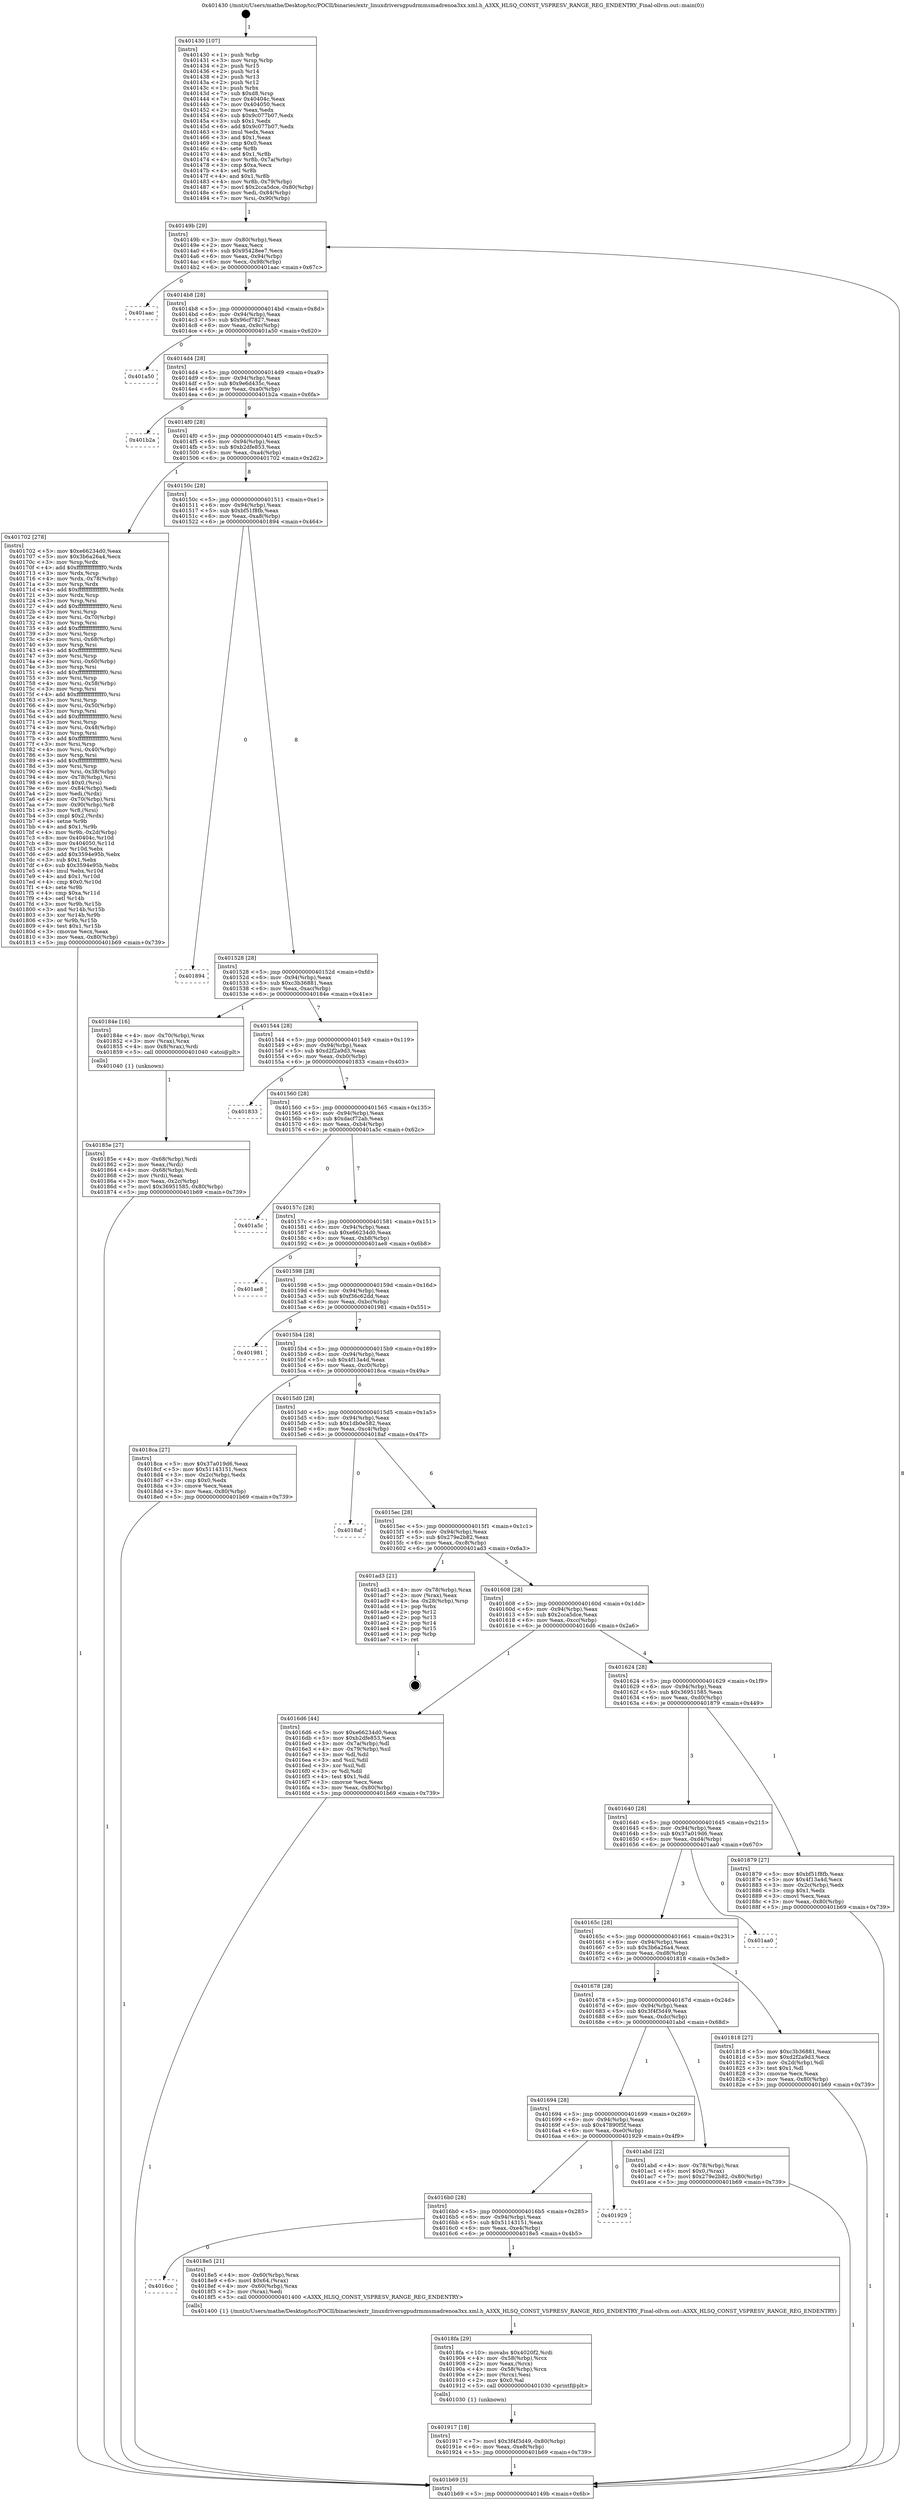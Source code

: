 digraph "0x401430" {
  label = "0x401430 (/mnt/c/Users/mathe/Desktop/tcc/POCII/binaries/extr_linuxdriversgpudrmmsmadrenoa3xx.xml.h_A3XX_HLSQ_CONST_VSPRESV_RANGE_REG_ENDENTRY_Final-ollvm.out::main(0))"
  labelloc = "t"
  node[shape=record]

  Entry [label="",width=0.3,height=0.3,shape=circle,fillcolor=black,style=filled]
  "0x40149b" [label="{
     0x40149b [29]\l
     | [instrs]\l
     &nbsp;&nbsp;0x40149b \<+3\>: mov -0x80(%rbp),%eax\l
     &nbsp;&nbsp;0x40149e \<+2\>: mov %eax,%ecx\l
     &nbsp;&nbsp;0x4014a0 \<+6\>: sub $0x95428ee7,%ecx\l
     &nbsp;&nbsp;0x4014a6 \<+6\>: mov %eax,-0x94(%rbp)\l
     &nbsp;&nbsp;0x4014ac \<+6\>: mov %ecx,-0x98(%rbp)\l
     &nbsp;&nbsp;0x4014b2 \<+6\>: je 0000000000401aac \<main+0x67c\>\l
  }"]
  "0x401aac" [label="{
     0x401aac\l
  }", style=dashed]
  "0x4014b8" [label="{
     0x4014b8 [28]\l
     | [instrs]\l
     &nbsp;&nbsp;0x4014b8 \<+5\>: jmp 00000000004014bd \<main+0x8d\>\l
     &nbsp;&nbsp;0x4014bd \<+6\>: mov -0x94(%rbp),%eax\l
     &nbsp;&nbsp;0x4014c3 \<+5\>: sub $0x96cf7827,%eax\l
     &nbsp;&nbsp;0x4014c8 \<+6\>: mov %eax,-0x9c(%rbp)\l
     &nbsp;&nbsp;0x4014ce \<+6\>: je 0000000000401a50 \<main+0x620\>\l
  }"]
  Exit [label="",width=0.3,height=0.3,shape=circle,fillcolor=black,style=filled,peripheries=2]
  "0x401a50" [label="{
     0x401a50\l
  }", style=dashed]
  "0x4014d4" [label="{
     0x4014d4 [28]\l
     | [instrs]\l
     &nbsp;&nbsp;0x4014d4 \<+5\>: jmp 00000000004014d9 \<main+0xa9\>\l
     &nbsp;&nbsp;0x4014d9 \<+6\>: mov -0x94(%rbp),%eax\l
     &nbsp;&nbsp;0x4014df \<+5\>: sub $0x9e6d435c,%eax\l
     &nbsp;&nbsp;0x4014e4 \<+6\>: mov %eax,-0xa0(%rbp)\l
     &nbsp;&nbsp;0x4014ea \<+6\>: je 0000000000401b2a \<main+0x6fa\>\l
  }"]
  "0x401917" [label="{
     0x401917 [18]\l
     | [instrs]\l
     &nbsp;&nbsp;0x401917 \<+7\>: movl $0x3f4f3d49,-0x80(%rbp)\l
     &nbsp;&nbsp;0x40191e \<+6\>: mov %eax,-0xe8(%rbp)\l
     &nbsp;&nbsp;0x401924 \<+5\>: jmp 0000000000401b69 \<main+0x739\>\l
  }"]
  "0x401b2a" [label="{
     0x401b2a\l
  }", style=dashed]
  "0x4014f0" [label="{
     0x4014f0 [28]\l
     | [instrs]\l
     &nbsp;&nbsp;0x4014f0 \<+5\>: jmp 00000000004014f5 \<main+0xc5\>\l
     &nbsp;&nbsp;0x4014f5 \<+6\>: mov -0x94(%rbp),%eax\l
     &nbsp;&nbsp;0x4014fb \<+5\>: sub $0xb2dfe853,%eax\l
     &nbsp;&nbsp;0x401500 \<+6\>: mov %eax,-0xa4(%rbp)\l
     &nbsp;&nbsp;0x401506 \<+6\>: je 0000000000401702 \<main+0x2d2\>\l
  }"]
  "0x4018fa" [label="{
     0x4018fa [29]\l
     | [instrs]\l
     &nbsp;&nbsp;0x4018fa \<+10\>: movabs $0x4020f2,%rdi\l
     &nbsp;&nbsp;0x401904 \<+4\>: mov -0x58(%rbp),%rcx\l
     &nbsp;&nbsp;0x401908 \<+2\>: mov %eax,(%rcx)\l
     &nbsp;&nbsp;0x40190a \<+4\>: mov -0x58(%rbp),%rcx\l
     &nbsp;&nbsp;0x40190e \<+2\>: mov (%rcx),%esi\l
     &nbsp;&nbsp;0x401910 \<+2\>: mov $0x0,%al\l
     &nbsp;&nbsp;0x401912 \<+5\>: call 0000000000401030 \<printf@plt\>\l
     | [calls]\l
     &nbsp;&nbsp;0x401030 \{1\} (unknown)\l
  }"]
  "0x401702" [label="{
     0x401702 [278]\l
     | [instrs]\l
     &nbsp;&nbsp;0x401702 \<+5\>: mov $0xe66234d0,%eax\l
     &nbsp;&nbsp;0x401707 \<+5\>: mov $0x3b6a26a4,%ecx\l
     &nbsp;&nbsp;0x40170c \<+3\>: mov %rsp,%rdx\l
     &nbsp;&nbsp;0x40170f \<+4\>: add $0xfffffffffffffff0,%rdx\l
     &nbsp;&nbsp;0x401713 \<+3\>: mov %rdx,%rsp\l
     &nbsp;&nbsp;0x401716 \<+4\>: mov %rdx,-0x78(%rbp)\l
     &nbsp;&nbsp;0x40171a \<+3\>: mov %rsp,%rdx\l
     &nbsp;&nbsp;0x40171d \<+4\>: add $0xfffffffffffffff0,%rdx\l
     &nbsp;&nbsp;0x401721 \<+3\>: mov %rdx,%rsp\l
     &nbsp;&nbsp;0x401724 \<+3\>: mov %rsp,%rsi\l
     &nbsp;&nbsp;0x401727 \<+4\>: add $0xfffffffffffffff0,%rsi\l
     &nbsp;&nbsp;0x40172b \<+3\>: mov %rsi,%rsp\l
     &nbsp;&nbsp;0x40172e \<+4\>: mov %rsi,-0x70(%rbp)\l
     &nbsp;&nbsp;0x401732 \<+3\>: mov %rsp,%rsi\l
     &nbsp;&nbsp;0x401735 \<+4\>: add $0xfffffffffffffff0,%rsi\l
     &nbsp;&nbsp;0x401739 \<+3\>: mov %rsi,%rsp\l
     &nbsp;&nbsp;0x40173c \<+4\>: mov %rsi,-0x68(%rbp)\l
     &nbsp;&nbsp;0x401740 \<+3\>: mov %rsp,%rsi\l
     &nbsp;&nbsp;0x401743 \<+4\>: add $0xfffffffffffffff0,%rsi\l
     &nbsp;&nbsp;0x401747 \<+3\>: mov %rsi,%rsp\l
     &nbsp;&nbsp;0x40174a \<+4\>: mov %rsi,-0x60(%rbp)\l
     &nbsp;&nbsp;0x40174e \<+3\>: mov %rsp,%rsi\l
     &nbsp;&nbsp;0x401751 \<+4\>: add $0xfffffffffffffff0,%rsi\l
     &nbsp;&nbsp;0x401755 \<+3\>: mov %rsi,%rsp\l
     &nbsp;&nbsp;0x401758 \<+4\>: mov %rsi,-0x58(%rbp)\l
     &nbsp;&nbsp;0x40175c \<+3\>: mov %rsp,%rsi\l
     &nbsp;&nbsp;0x40175f \<+4\>: add $0xfffffffffffffff0,%rsi\l
     &nbsp;&nbsp;0x401763 \<+3\>: mov %rsi,%rsp\l
     &nbsp;&nbsp;0x401766 \<+4\>: mov %rsi,-0x50(%rbp)\l
     &nbsp;&nbsp;0x40176a \<+3\>: mov %rsp,%rsi\l
     &nbsp;&nbsp;0x40176d \<+4\>: add $0xfffffffffffffff0,%rsi\l
     &nbsp;&nbsp;0x401771 \<+3\>: mov %rsi,%rsp\l
     &nbsp;&nbsp;0x401774 \<+4\>: mov %rsi,-0x48(%rbp)\l
     &nbsp;&nbsp;0x401778 \<+3\>: mov %rsp,%rsi\l
     &nbsp;&nbsp;0x40177b \<+4\>: add $0xfffffffffffffff0,%rsi\l
     &nbsp;&nbsp;0x40177f \<+3\>: mov %rsi,%rsp\l
     &nbsp;&nbsp;0x401782 \<+4\>: mov %rsi,-0x40(%rbp)\l
     &nbsp;&nbsp;0x401786 \<+3\>: mov %rsp,%rsi\l
     &nbsp;&nbsp;0x401789 \<+4\>: add $0xfffffffffffffff0,%rsi\l
     &nbsp;&nbsp;0x40178d \<+3\>: mov %rsi,%rsp\l
     &nbsp;&nbsp;0x401790 \<+4\>: mov %rsi,-0x38(%rbp)\l
     &nbsp;&nbsp;0x401794 \<+4\>: mov -0x78(%rbp),%rsi\l
     &nbsp;&nbsp;0x401798 \<+6\>: movl $0x0,(%rsi)\l
     &nbsp;&nbsp;0x40179e \<+6\>: mov -0x84(%rbp),%edi\l
     &nbsp;&nbsp;0x4017a4 \<+2\>: mov %edi,(%rdx)\l
     &nbsp;&nbsp;0x4017a6 \<+4\>: mov -0x70(%rbp),%rsi\l
     &nbsp;&nbsp;0x4017aa \<+7\>: mov -0x90(%rbp),%r8\l
     &nbsp;&nbsp;0x4017b1 \<+3\>: mov %r8,(%rsi)\l
     &nbsp;&nbsp;0x4017b4 \<+3\>: cmpl $0x2,(%rdx)\l
     &nbsp;&nbsp;0x4017b7 \<+4\>: setne %r9b\l
     &nbsp;&nbsp;0x4017bb \<+4\>: and $0x1,%r9b\l
     &nbsp;&nbsp;0x4017bf \<+4\>: mov %r9b,-0x2d(%rbp)\l
     &nbsp;&nbsp;0x4017c3 \<+8\>: mov 0x40404c,%r10d\l
     &nbsp;&nbsp;0x4017cb \<+8\>: mov 0x404050,%r11d\l
     &nbsp;&nbsp;0x4017d3 \<+3\>: mov %r10d,%ebx\l
     &nbsp;&nbsp;0x4017d6 \<+6\>: add $0x3594e95b,%ebx\l
     &nbsp;&nbsp;0x4017dc \<+3\>: sub $0x1,%ebx\l
     &nbsp;&nbsp;0x4017df \<+6\>: sub $0x3594e95b,%ebx\l
     &nbsp;&nbsp;0x4017e5 \<+4\>: imul %ebx,%r10d\l
     &nbsp;&nbsp;0x4017e9 \<+4\>: and $0x1,%r10d\l
     &nbsp;&nbsp;0x4017ed \<+4\>: cmp $0x0,%r10d\l
     &nbsp;&nbsp;0x4017f1 \<+4\>: sete %r9b\l
     &nbsp;&nbsp;0x4017f5 \<+4\>: cmp $0xa,%r11d\l
     &nbsp;&nbsp;0x4017f9 \<+4\>: setl %r14b\l
     &nbsp;&nbsp;0x4017fd \<+3\>: mov %r9b,%r15b\l
     &nbsp;&nbsp;0x401800 \<+3\>: and %r14b,%r15b\l
     &nbsp;&nbsp;0x401803 \<+3\>: xor %r14b,%r9b\l
     &nbsp;&nbsp;0x401806 \<+3\>: or %r9b,%r15b\l
     &nbsp;&nbsp;0x401809 \<+4\>: test $0x1,%r15b\l
     &nbsp;&nbsp;0x40180d \<+3\>: cmovne %ecx,%eax\l
     &nbsp;&nbsp;0x401810 \<+3\>: mov %eax,-0x80(%rbp)\l
     &nbsp;&nbsp;0x401813 \<+5\>: jmp 0000000000401b69 \<main+0x739\>\l
  }"]
  "0x40150c" [label="{
     0x40150c [28]\l
     | [instrs]\l
     &nbsp;&nbsp;0x40150c \<+5\>: jmp 0000000000401511 \<main+0xe1\>\l
     &nbsp;&nbsp;0x401511 \<+6\>: mov -0x94(%rbp),%eax\l
     &nbsp;&nbsp;0x401517 \<+5\>: sub $0xbf51f8fb,%eax\l
     &nbsp;&nbsp;0x40151c \<+6\>: mov %eax,-0xa8(%rbp)\l
     &nbsp;&nbsp;0x401522 \<+6\>: je 0000000000401894 \<main+0x464\>\l
  }"]
  "0x4016cc" [label="{
     0x4016cc\l
  }", style=dashed]
  "0x401894" [label="{
     0x401894\l
  }", style=dashed]
  "0x401528" [label="{
     0x401528 [28]\l
     | [instrs]\l
     &nbsp;&nbsp;0x401528 \<+5\>: jmp 000000000040152d \<main+0xfd\>\l
     &nbsp;&nbsp;0x40152d \<+6\>: mov -0x94(%rbp),%eax\l
     &nbsp;&nbsp;0x401533 \<+5\>: sub $0xc3b36881,%eax\l
     &nbsp;&nbsp;0x401538 \<+6\>: mov %eax,-0xac(%rbp)\l
     &nbsp;&nbsp;0x40153e \<+6\>: je 000000000040184e \<main+0x41e\>\l
  }"]
  "0x4018e5" [label="{
     0x4018e5 [21]\l
     | [instrs]\l
     &nbsp;&nbsp;0x4018e5 \<+4\>: mov -0x60(%rbp),%rax\l
     &nbsp;&nbsp;0x4018e9 \<+6\>: movl $0x64,(%rax)\l
     &nbsp;&nbsp;0x4018ef \<+4\>: mov -0x60(%rbp),%rax\l
     &nbsp;&nbsp;0x4018f3 \<+2\>: mov (%rax),%edi\l
     &nbsp;&nbsp;0x4018f5 \<+5\>: call 0000000000401400 \<A3XX_HLSQ_CONST_VSPRESV_RANGE_REG_ENDENTRY\>\l
     | [calls]\l
     &nbsp;&nbsp;0x401400 \{1\} (/mnt/c/Users/mathe/Desktop/tcc/POCII/binaries/extr_linuxdriversgpudrmmsmadrenoa3xx.xml.h_A3XX_HLSQ_CONST_VSPRESV_RANGE_REG_ENDENTRY_Final-ollvm.out::A3XX_HLSQ_CONST_VSPRESV_RANGE_REG_ENDENTRY)\l
  }"]
  "0x40184e" [label="{
     0x40184e [16]\l
     | [instrs]\l
     &nbsp;&nbsp;0x40184e \<+4\>: mov -0x70(%rbp),%rax\l
     &nbsp;&nbsp;0x401852 \<+3\>: mov (%rax),%rax\l
     &nbsp;&nbsp;0x401855 \<+4\>: mov 0x8(%rax),%rdi\l
     &nbsp;&nbsp;0x401859 \<+5\>: call 0000000000401040 \<atoi@plt\>\l
     | [calls]\l
     &nbsp;&nbsp;0x401040 \{1\} (unknown)\l
  }"]
  "0x401544" [label="{
     0x401544 [28]\l
     | [instrs]\l
     &nbsp;&nbsp;0x401544 \<+5\>: jmp 0000000000401549 \<main+0x119\>\l
     &nbsp;&nbsp;0x401549 \<+6\>: mov -0x94(%rbp),%eax\l
     &nbsp;&nbsp;0x40154f \<+5\>: sub $0xd2f2a9d3,%eax\l
     &nbsp;&nbsp;0x401554 \<+6\>: mov %eax,-0xb0(%rbp)\l
     &nbsp;&nbsp;0x40155a \<+6\>: je 0000000000401833 \<main+0x403\>\l
  }"]
  "0x4016b0" [label="{
     0x4016b0 [28]\l
     | [instrs]\l
     &nbsp;&nbsp;0x4016b0 \<+5\>: jmp 00000000004016b5 \<main+0x285\>\l
     &nbsp;&nbsp;0x4016b5 \<+6\>: mov -0x94(%rbp),%eax\l
     &nbsp;&nbsp;0x4016bb \<+5\>: sub $0x51143151,%eax\l
     &nbsp;&nbsp;0x4016c0 \<+6\>: mov %eax,-0xe4(%rbp)\l
     &nbsp;&nbsp;0x4016c6 \<+6\>: je 00000000004018e5 \<main+0x4b5\>\l
  }"]
  "0x401833" [label="{
     0x401833\l
  }", style=dashed]
  "0x401560" [label="{
     0x401560 [28]\l
     | [instrs]\l
     &nbsp;&nbsp;0x401560 \<+5\>: jmp 0000000000401565 \<main+0x135\>\l
     &nbsp;&nbsp;0x401565 \<+6\>: mov -0x94(%rbp),%eax\l
     &nbsp;&nbsp;0x40156b \<+5\>: sub $0xdacf72ab,%eax\l
     &nbsp;&nbsp;0x401570 \<+6\>: mov %eax,-0xb4(%rbp)\l
     &nbsp;&nbsp;0x401576 \<+6\>: je 0000000000401a5c \<main+0x62c\>\l
  }"]
  "0x401929" [label="{
     0x401929\l
  }", style=dashed]
  "0x401a5c" [label="{
     0x401a5c\l
  }", style=dashed]
  "0x40157c" [label="{
     0x40157c [28]\l
     | [instrs]\l
     &nbsp;&nbsp;0x40157c \<+5\>: jmp 0000000000401581 \<main+0x151\>\l
     &nbsp;&nbsp;0x401581 \<+6\>: mov -0x94(%rbp),%eax\l
     &nbsp;&nbsp;0x401587 \<+5\>: sub $0xe66234d0,%eax\l
     &nbsp;&nbsp;0x40158c \<+6\>: mov %eax,-0xb8(%rbp)\l
     &nbsp;&nbsp;0x401592 \<+6\>: je 0000000000401ae8 \<main+0x6b8\>\l
  }"]
  "0x401694" [label="{
     0x401694 [28]\l
     | [instrs]\l
     &nbsp;&nbsp;0x401694 \<+5\>: jmp 0000000000401699 \<main+0x269\>\l
     &nbsp;&nbsp;0x401699 \<+6\>: mov -0x94(%rbp),%eax\l
     &nbsp;&nbsp;0x40169f \<+5\>: sub $0x47890f5f,%eax\l
     &nbsp;&nbsp;0x4016a4 \<+6\>: mov %eax,-0xe0(%rbp)\l
     &nbsp;&nbsp;0x4016aa \<+6\>: je 0000000000401929 \<main+0x4f9\>\l
  }"]
  "0x401ae8" [label="{
     0x401ae8\l
  }", style=dashed]
  "0x401598" [label="{
     0x401598 [28]\l
     | [instrs]\l
     &nbsp;&nbsp;0x401598 \<+5\>: jmp 000000000040159d \<main+0x16d\>\l
     &nbsp;&nbsp;0x40159d \<+6\>: mov -0x94(%rbp),%eax\l
     &nbsp;&nbsp;0x4015a3 \<+5\>: sub $0xf36c62dd,%eax\l
     &nbsp;&nbsp;0x4015a8 \<+6\>: mov %eax,-0xbc(%rbp)\l
     &nbsp;&nbsp;0x4015ae \<+6\>: je 0000000000401981 \<main+0x551\>\l
  }"]
  "0x401abd" [label="{
     0x401abd [22]\l
     | [instrs]\l
     &nbsp;&nbsp;0x401abd \<+4\>: mov -0x78(%rbp),%rax\l
     &nbsp;&nbsp;0x401ac1 \<+6\>: movl $0x0,(%rax)\l
     &nbsp;&nbsp;0x401ac7 \<+7\>: movl $0x279e2b82,-0x80(%rbp)\l
     &nbsp;&nbsp;0x401ace \<+5\>: jmp 0000000000401b69 \<main+0x739\>\l
  }"]
  "0x401981" [label="{
     0x401981\l
  }", style=dashed]
  "0x4015b4" [label="{
     0x4015b4 [28]\l
     | [instrs]\l
     &nbsp;&nbsp;0x4015b4 \<+5\>: jmp 00000000004015b9 \<main+0x189\>\l
     &nbsp;&nbsp;0x4015b9 \<+6\>: mov -0x94(%rbp),%eax\l
     &nbsp;&nbsp;0x4015bf \<+5\>: sub $0x4f13a4d,%eax\l
     &nbsp;&nbsp;0x4015c4 \<+6\>: mov %eax,-0xc0(%rbp)\l
     &nbsp;&nbsp;0x4015ca \<+6\>: je 00000000004018ca \<main+0x49a\>\l
  }"]
  "0x40185e" [label="{
     0x40185e [27]\l
     | [instrs]\l
     &nbsp;&nbsp;0x40185e \<+4\>: mov -0x68(%rbp),%rdi\l
     &nbsp;&nbsp;0x401862 \<+2\>: mov %eax,(%rdi)\l
     &nbsp;&nbsp;0x401864 \<+4\>: mov -0x68(%rbp),%rdi\l
     &nbsp;&nbsp;0x401868 \<+2\>: mov (%rdi),%eax\l
     &nbsp;&nbsp;0x40186a \<+3\>: mov %eax,-0x2c(%rbp)\l
     &nbsp;&nbsp;0x40186d \<+7\>: movl $0x36951585,-0x80(%rbp)\l
     &nbsp;&nbsp;0x401874 \<+5\>: jmp 0000000000401b69 \<main+0x739\>\l
  }"]
  "0x4018ca" [label="{
     0x4018ca [27]\l
     | [instrs]\l
     &nbsp;&nbsp;0x4018ca \<+5\>: mov $0x37a019d6,%eax\l
     &nbsp;&nbsp;0x4018cf \<+5\>: mov $0x51143151,%ecx\l
     &nbsp;&nbsp;0x4018d4 \<+3\>: mov -0x2c(%rbp),%edx\l
     &nbsp;&nbsp;0x4018d7 \<+3\>: cmp $0x0,%edx\l
     &nbsp;&nbsp;0x4018da \<+3\>: cmove %ecx,%eax\l
     &nbsp;&nbsp;0x4018dd \<+3\>: mov %eax,-0x80(%rbp)\l
     &nbsp;&nbsp;0x4018e0 \<+5\>: jmp 0000000000401b69 \<main+0x739\>\l
  }"]
  "0x4015d0" [label="{
     0x4015d0 [28]\l
     | [instrs]\l
     &nbsp;&nbsp;0x4015d0 \<+5\>: jmp 00000000004015d5 \<main+0x1a5\>\l
     &nbsp;&nbsp;0x4015d5 \<+6\>: mov -0x94(%rbp),%eax\l
     &nbsp;&nbsp;0x4015db \<+5\>: sub $0x1db0e582,%eax\l
     &nbsp;&nbsp;0x4015e0 \<+6\>: mov %eax,-0xc4(%rbp)\l
     &nbsp;&nbsp;0x4015e6 \<+6\>: je 00000000004018af \<main+0x47f\>\l
  }"]
  "0x401678" [label="{
     0x401678 [28]\l
     | [instrs]\l
     &nbsp;&nbsp;0x401678 \<+5\>: jmp 000000000040167d \<main+0x24d\>\l
     &nbsp;&nbsp;0x40167d \<+6\>: mov -0x94(%rbp),%eax\l
     &nbsp;&nbsp;0x401683 \<+5\>: sub $0x3f4f3d49,%eax\l
     &nbsp;&nbsp;0x401688 \<+6\>: mov %eax,-0xdc(%rbp)\l
     &nbsp;&nbsp;0x40168e \<+6\>: je 0000000000401abd \<main+0x68d\>\l
  }"]
  "0x4018af" [label="{
     0x4018af\l
  }", style=dashed]
  "0x4015ec" [label="{
     0x4015ec [28]\l
     | [instrs]\l
     &nbsp;&nbsp;0x4015ec \<+5\>: jmp 00000000004015f1 \<main+0x1c1\>\l
     &nbsp;&nbsp;0x4015f1 \<+6\>: mov -0x94(%rbp),%eax\l
     &nbsp;&nbsp;0x4015f7 \<+5\>: sub $0x279e2b82,%eax\l
     &nbsp;&nbsp;0x4015fc \<+6\>: mov %eax,-0xc8(%rbp)\l
     &nbsp;&nbsp;0x401602 \<+6\>: je 0000000000401ad3 \<main+0x6a3\>\l
  }"]
  "0x401818" [label="{
     0x401818 [27]\l
     | [instrs]\l
     &nbsp;&nbsp;0x401818 \<+5\>: mov $0xc3b36881,%eax\l
     &nbsp;&nbsp;0x40181d \<+5\>: mov $0xd2f2a9d3,%ecx\l
     &nbsp;&nbsp;0x401822 \<+3\>: mov -0x2d(%rbp),%dl\l
     &nbsp;&nbsp;0x401825 \<+3\>: test $0x1,%dl\l
     &nbsp;&nbsp;0x401828 \<+3\>: cmovne %ecx,%eax\l
     &nbsp;&nbsp;0x40182b \<+3\>: mov %eax,-0x80(%rbp)\l
     &nbsp;&nbsp;0x40182e \<+5\>: jmp 0000000000401b69 \<main+0x739\>\l
  }"]
  "0x401ad3" [label="{
     0x401ad3 [21]\l
     | [instrs]\l
     &nbsp;&nbsp;0x401ad3 \<+4\>: mov -0x78(%rbp),%rax\l
     &nbsp;&nbsp;0x401ad7 \<+2\>: mov (%rax),%eax\l
     &nbsp;&nbsp;0x401ad9 \<+4\>: lea -0x28(%rbp),%rsp\l
     &nbsp;&nbsp;0x401add \<+1\>: pop %rbx\l
     &nbsp;&nbsp;0x401ade \<+2\>: pop %r12\l
     &nbsp;&nbsp;0x401ae0 \<+2\>: pop %r13\l
     &nbsp;&nbsp;0x401ae2 \<+2\>: pop %r14\l
     &nbsp;&nbsp;0x401ae4 \<+2\>: pop %r15\l
     &nbsp;&nbsp;0x401ae6 \<+1\>: pop %rbp\l
     &nbsp;&nbsp;0x401ae7 \<+1\>: ret\l
  }"]
  "0x401608" [label="{
     0x401608 [28]\l
     | [instrs]\l
     &nbsp;&nbsp;0x401608 \<+5\>: jmp 000000000040160d \<main+0x1dd\>\l
     &nbsp;&nbsp;0x40160d \<+6\>: mov -0x94(%rbp),%eax\l
     &nbsp;&nbsp;0x401613 \<+5\>: sub $0x2cca5dce,%eax\l
     &nbsp;&nbsp;0x401618 \<+6\>: mov %eax,-0xcc(%rbp)\l
     &nbsp;&nbsp;0x40161e \<+6\>: je 00000000004016d6 \<main+0x2a6\>\l
  }"]
  "0x40165c" [label="{
     0x40165c [28]\l
     | [instrs]\l
     &nbsp;&nbsp;0x40165c \<+5\>: jmp 0000000000401661 \<main+0x231\>\l
     &nbsp;&nbsp;0x401661 \<+6\>: mov -0x94(%rbp),%eax\l
     &nbsp;&nbsp;0x401667 \<+5\>: sub $0x3b6a26a4,%eax\l
     &nbsp;&nbsp;0x40166c \<+6\>: mov %eax,-0xd8(%rbp)\l
     &nbsp;&nbsp;0x401672 \<+6\>: je 0000000000401818 \<main+0x3e8\>\l
  }"]
  "0x4016d6" [label="{
     0x4016d6 [44]\l
     | [instrs]\l
     &nbsp;&nbsp;0x4016d6 \<+5\>: mov $0xe66234d0,%eax\l
     &nbsp;&nbsp;0x4016db \<+5\>: mov $0xb2dfe853,%ecx\l
     &nbsp;&nbsp;0x4016e0 \<+3\>: mov -0x7a(%rbp),%dl\l
     &nbsp;&nbsp;0x4016e3 \<+4\>: mov -0x79(%rbp),%sil\l
     &nbsp;&nbsp;0x4016e7 \<+3\>: mov %dl,%dil\l
     &nbsp;&nbsp;0x4016ea \<+3\>: and %sil,%dil\l
     &nbsp;&nbsp;0x4016ed \<+3\>: xor %sil,%dl\l
     &nbsp;&nbsp;0x4016f0 \<+3\>: or %dl,%dil\l
     &nbsp;&nbsp;0x4016f3 \<+4\>: test $0x1,%dil\l
     &nbsp;&nbsp;0x4016f7 \<+3\>: cmovne %ecx,%eax\l
     &nbsp;&nbsp;0x4016fa \<+3\>: mov %eax,-0x80(%rbp)\l
     &nbsp;&nbsp;0x4016fd \<+5\>: jmp 0000000000401b69 \<main+0x739\>\l
  }"]
  "0x401624" [label="{
     0x401624 [28]\l
     | [instrs]\l
     &nbsp;&nbsp;0x401624 \<+5\>: jmp 0000000000401629 \<main+0x1f9\>\l
     &nbsp;&nbsp;0x401629 \<+6\>: mov -0x94(%rbp),%eax\l
     &nbsp;&nbsp;0x40162f \<+5\>: sub $0x36951585,%eax\l
     &nbsp;&nbsp;0x401634 \<+6\>: mov %eax,-0xd0(%rbp)\l
     &nbsp;&nbsp;0x40163a \<+6\>: je 0000000000401879 \<main+0x449\>\l
  }"]
  "0x401b69" [label="{
     0x401b69 [5]\l
     | [instrs]\l
     &nbsp;&nbsp;0x401b69 \<+5\>: jmp 000000000040149b \<main+0x6b\>\l
  }"]
  "0x401430" [label="{
     0x401430 [107]\l
     | [instrs]\l
     &nbsp;&nbsp;0x401430 \<+1\>: push %rbp\l
     &nbsp;&nbsp;0x401431 \<+3\>: mov %rsp,%rbp\l
     &nbsp;&nbsp;0x401434 \<+2\>: push %r15\l
     &nbsp;&nbsp;0x401436 \<+2\>: push %r14\l
     &nbsp;&nbsp;0x401438 \<+2\>: push %r13\l
     &nbsp;&nbsp;0x40143a \<+2\>: push %r12\l
     &nbsp;&nbsp;0x40143c \<+1\>: push %rbx\l
     &nbsp;&nbsp;0x40143d \<+7\>: sub $0xd8,%rsp\l
     &nbsp;&nbsp;0x401444 \<+7\>: mov 0x40404c,%eax\l
     &nbsp;&nbsp;0x40144b \<+7\>: mov 0x404050,%ecx\l
     &nbsp;&nbsp;0x401452 \<+2\>: mov %eax,%edx\l
     &nbsp;&nbsp;0x401454 \<+6\>: sub $0x9c077b07,%edx\l
     &nbsp;&nbsp;0x40145a \<+3\>: sub $0x1,%edx\l
     &nbsp;&nbsp;0x40145d \<+6\>: add $0x9c077b07,%edx\l
     &nbsp;&nbsp;0x401463 \<+3\>: imul %edx,%eax\l
     &nbsp;&nbsp;0x401466 \<+3\>: and $0x1,%eax\l
     &nbsp;&nbsp;0x401469 \<+3\>: cmp $0x0,%eax\l
     &nbsp;&nbsp;0x40146c \<+4\>: sete %r8b\l
     &nbsp;&nbsp;0x401470 \<+4\>: and $0x1,%r8b\l
     &nbsp;&nbsp;0x401474 \<+4\>: mov %r8b,-0x7a(%rbp)\l
     &nbsp;&nbsp;0x401478 \<+3\>: cmp $0xa,%ecx\l
     &nbsp;&nbsp;0x40147b \<+4\>: setl %r8b\l
     &nbsp;&nbsp;0x40147f \<+4\>: and $0x1,%r8b\l
     &nbsp;&nbsp;0x401483 \<+4\>: mov %r8b,-0x79(%rbp)\l
     &nbsp;&nbsp;0x401487 \<+7\>: movl $0x2cca5dce,-0x80(%rbp)\l
     &nbsp;&nbsp;0x40148e \<+6\>: mov %edi,-0x84(%rbp)\l
     &nbsp;&nbsp;0x401494 \<+7\>: mov %rsi,-0x90(%rbp)\l
  }"]
  "0x401aa0" [label="{
     0x401aa0\l
  }", style=dashed]
  "0x401640" [label="{
     0x401640 [28]\l
     | [instrs]\l
     &nbsp;&nbsp;0x401640 \<+5\>: jmp 0000000000401645 \<main+0x215\>\l
     &nbsp;&nbsp;0x401645 \<+6\>: mov -0x94(%rbp),%eax\l
     &nbsp;&nbsp;0x40164b \<+5\>: sub $0x37a019d6,%eax\l
     &nbsp;&nbsp;0x401650 \<+6\>: mov %eax,-0xd4(%rbp)\l
     &nbsp;&nbsp;0x401656 \<+6\>: je 0000000000401aa0 \<main+0x670\>\l
  }"]
  "0x401879" [label="{
     0x401879 [27]\l
     | [instrs]\l
     &nbsp;&nbsp;0x401879 \<+5\>: mov $0xbf51f8fb,%eax\l
     &nbsp;&nbsp;0x40187e \<+5\>: mov $0x4f13a4d,%ecx\l
     &nbsp;&nbsp;0x401883 \<+3\>: mov -0x2c(%rbp),%edx\l
     &nbsp;&nbsp;0x401886 \<+3\>: cmp $0x1,%edx\l
     &nbsp;&nbsp;0x401889 \<+3\>: cmovl %ecx,%eax\l
     &nbsp;&nbsp;0x40188c \<+3\>: mov %eax,-0x80(%rbp)\l
     &nbsp;&nbsp;0x40188f \<+5\>: jmp 0000000000401b69 \<main+0x739\>\l
  }"]
  Entry -> "0x401430" [label=" 1"]
  "0x40149b" -> "0x401aac" [label=" 0"]
  "0x40149b" -> "0x4014b8" [label=" 9"]
  "0x401ad3" -> Exit [label=" 1"]
  "0x4014b8" -> "0x401a50" [label=" 0"]
  "0x4014b8" -> "0x4014d4" [label=" 9"]
  "0x401abd" -> "0x401b69" [label=" 1"]
  "0x4014d4" -> "0x401b2a" [label=" 0"]
  "0x4014d4" -> "0x4014f0" [label=" 9"]
  "0x401917" -> "0x401b69" [label=" 1"]
  "0x4014f0" -> "0x401702" [label=" 1"]
  "0x4014f0" -> "0x40150c" [label=" 8"]
  "0x4018fa" -> "0x401917" [label=" 1"]
  "0x40150c" -> "0x401894" [label=" 0"]
  "0x40150c" -> "0x401528" [label=" 8"]
  "0x4018e5" -> "0x4018fa" [label=" 1"]
  "0x401528" -> "0x40184e" [label=" 1"]
  "0x401528" -> "0x401544" [label=" 7"]
  "0x4016b0" -> "0x4016cc" [label=" 0"]
  "0x401544" -> "0x401833" [label=" 0"]
  "0x401544" -> "0x401560" [label=" 7"]
  "0x4016b0" -> "0x4018e5" [label=" 1"]
  "0x401560" -> "0x401a5c" [label=" 0"]
  "0x401560" -> "0x40157c" [label=" 7"]
  "0x401694" -> "0x4016b0" [label=" 1"]
  "0x40157c" -> "0x401ae8" [label=" 0"]
  "0x40157c" -> "0x401598" [label=" 7"]
  "0x401694" -> "0x401929" [label=" 0"]
  "0x401598" -> "0x401981" [label=" 0"]
  "0x401598" -> "0x4015b4" [label=" 7"]
  "0x401678" -> "0x401694" [label=" 1"]
  "0x4015b4" -> "0x4018ca" [label=" 1"]
  "0x4015b4" -> "0x4015d0" [label=" 6"]
  "0x401678" -> "0x401abd" [label=" 1"]
  "0x4015d0" -> "0x4018af" [label=" 0"]
  "0x4015d0" -> "0x4015ec" [label=" 6"]
  "0x4018ca" -> "0x401b69" [label=" 1"]
  "0x4015ec" -> "0x401ad3" [label=" 1"]
  "0x4015ec" -> "0x401608" [label=" 5"]
  "0x401879" -> "0x401b69" [label=" 1"]
  "0x401608" -> "0x4016d6" [label=" 1"]
  "0x401608" -> "0x401624" [label=" 4"]
  "0x4016d6" -> "0x401b69" [label=" 1"]
  "0x401430" -> "0x40149b" [label=" 1"]
  "0x401b69" -> "0x40149b" [label=" 8"]
  "0x40184e" -> "0x40185e" [label=" 1"]
  "0x401702" -> "0x401b69" [label=" 1"]
  "0x401818" -> "0x401b69" [label=" 1"]
  "0x401624" -> "0x401879" [label=" 1"]
  "0x401624" -> "0x401640" [label=" 3"]
  "0x40165c" -> "0x401678" [label=" 2"]
  "0x401640" -> "0x401aa0" [label=" 0"]
  "0x401640" -> "0x40165c" [label=" 3"]
  "0x40185e" -> "0x401b69" [label=" 1"]
  "0x40165c" -> "0x401818" [label=" 1"]
}
